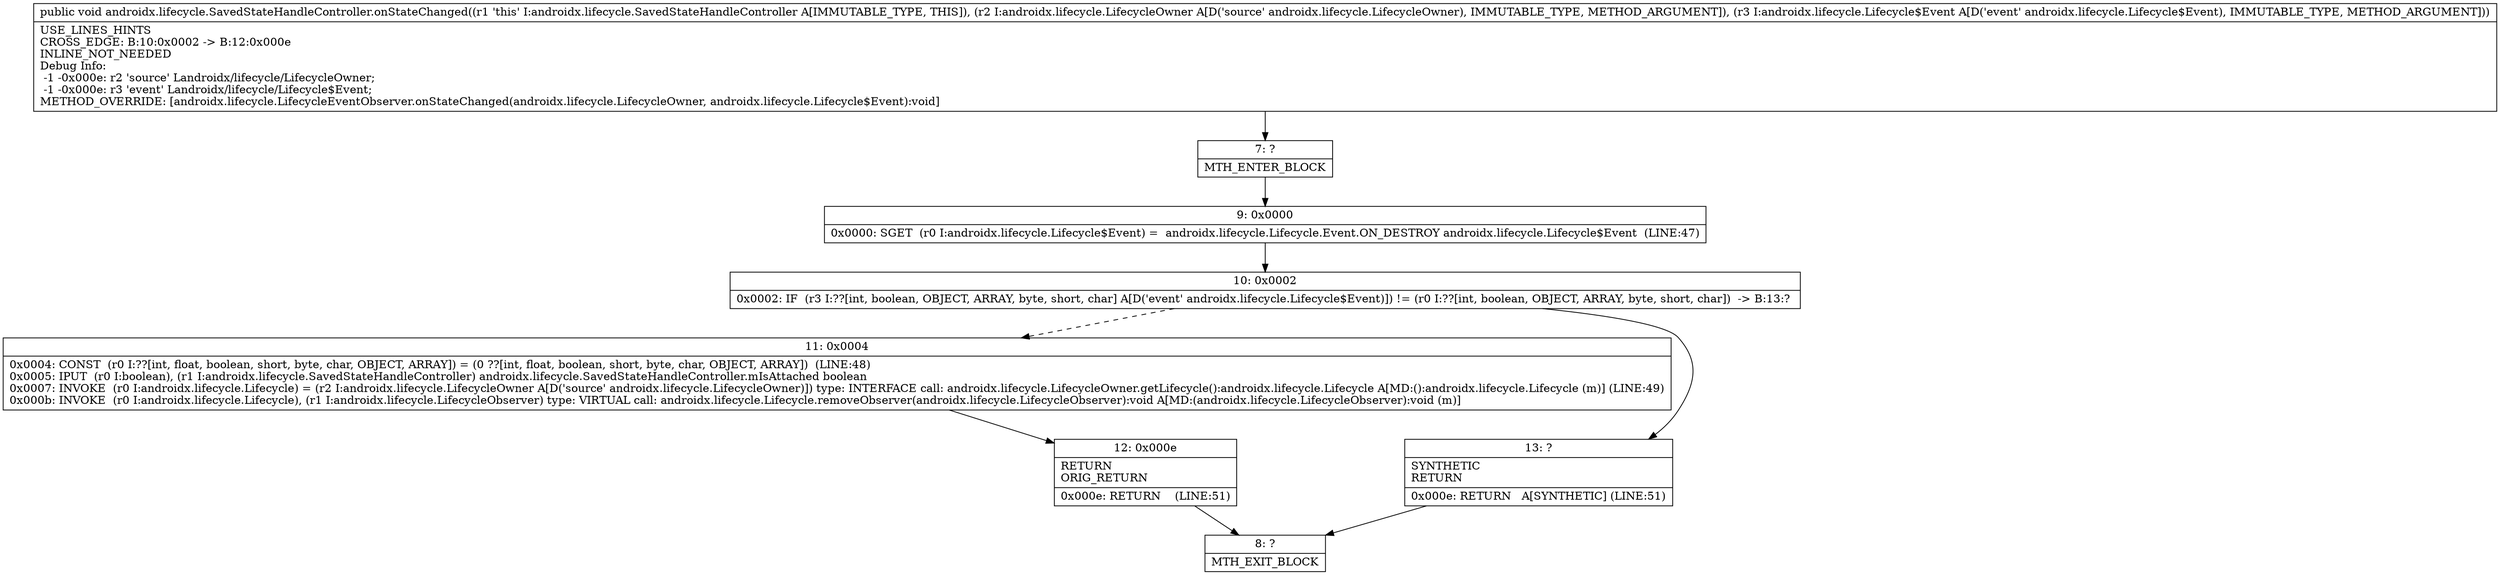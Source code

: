 digraph "CFG forandroidx.lifecycle.SavedStateHandleController.onStateChanged(Landroidx\/lifecycle\/LifecycleOwner;Landroidx\/lifecycle\/Lifecycle$Event;)V" {
Node_7 [shape=record,label="{7\:\ ?|MTH_ENTER_BLOCK\l}"];
Node_9 [shape=record,label="{9\:\ 0x0000|0x0000: SGET  (r0 I:androidx.lifecycle.Lifecycle$Event) =  androidx.lifecycle.Lifecycle.Event.ON_DESTROY androidx.lifecycle.Lifecycle$Event  (LINE:47)\l}"];
Node_10 [shape=record,label="{10\:\ 0x0002|0x0002: IF  (r3 I:??[int, boolean, OBJECT, ARRAY, byte, short, char] A[D('event' androidx.lifecycle.Lifecycle$Event)]) != (r0 I:??[int, boolean, OBJECT, ARRAY, byte, short, char])  \-\> B:13:? \l}"];
Node_11 [shape=record,label="{11\:\ 0x0004|0x0004: CONST  (r0 I:??[int, float, boolean, short, byte, char, OBJECT, ARRAY]) = (0 ??[int, float, boolean, short, byte, char, OBJECT, ARRAY])  (LINE:48)\l0x0005: IPUT  (r0 I:boolean), (r1 I:androidx.lifecycle.SavedStateHandleController) androidx.lifecycle.SavedStateHandleController.mIsAttached boolean \l0x0007: INVOKE  (r0 I:androidx.lifecycle.Lifecycle) = (r2 I:androidx.lifecycle.LifecycleOwner A[D('source' androidx.lifecycle.LifecycleOwner)]) type: INTERFACE call: androidx.lifecycle.LifecycleOwner.getLifecycle():androidx.lifecycle.Lifecycle A[MD:():androidx.lifecycle.Lifecycle (m)] (LINE:49)\l0x000b: INVOKE  (r0 I:androidx.lifecycle.Lifecycle), (r1 I:androidx.lifecycle.LifecycleObserver) type: VIRTUAL call: androidx.lifecycle.Lifecycle.removeObserver(androidx.lifecycle.LifecycleObserver):void A[MD:(androidx.lifecycle.LifecycleObserver):void (m)]\l}"];
Node_12 [shape=record,label="{12\:\ 0x000e|RETURN\lORIG_RETURN\l|0x000e: RETURN    (LINE:51)\l}"];
Node_8 [shape=record,label="{8\:\ ?|MTH_EXIT_BLOCK\l}"];
Node_13 [shape=record,label="{13\:\ ?|SYNTHETIC\lRETURN\l|0x000e: RETURN   A[SYNTHETIC] (LINE:51)\l}"];
MethodNode[shape=record,label="{public void androidx.lifecycle.SavedStateHandleController.onStateChanged((r1 'this' I:androidx.lifecycle.SavedStateHandleController A[IMMUTABLE_TYPE, THIS]), (r2 I:androidx.lifecycle.LifecycleOwner A[D('source' androidx.lifecycle.LifecycleOwner), IMMUTABLE_TYPE, METHOD_ARGUMENT]), (r3 I:androidx.lifecycle.Lifecycle$Event A[D('event' androidx.lifecycle.Lifecycle$Event), IMMUTABLE_TYPE, METHOD_ARGUMENT]))  | USE_LINES_HINTS\lCROSS_EDGE: B:10:0x0002 \-\> B:12:0x000e\lINLINE_NOT_NEEDED\lDebug Info:\l  \-1 \-0x000e: r2 'source' Landroidx\/lifecycle\/LifecycleOwner;\l  \-1 \-0x000e: r3 'event' Landroidx\/lifecycle\/Lifecycle$Event;\lMETHOD_OVERRIDE: [androidx.lifecycle.LifecycleEventObserver.onStateChanged(androidx.lifecycle.LifecycleOwner, androidx.lifecycle.Lifecycle$Event):void]\l}"];
MethodNode -> Node_7;Node_7 -> Node_9;
Node_9 -> Node_10;
Node_10 -> Node_11[style=dashed];
Node_10 -> Node_13;
Node_11 -> Node_12;
Node_12 -> Node_8;
Node_13 -> Node_8;
}

